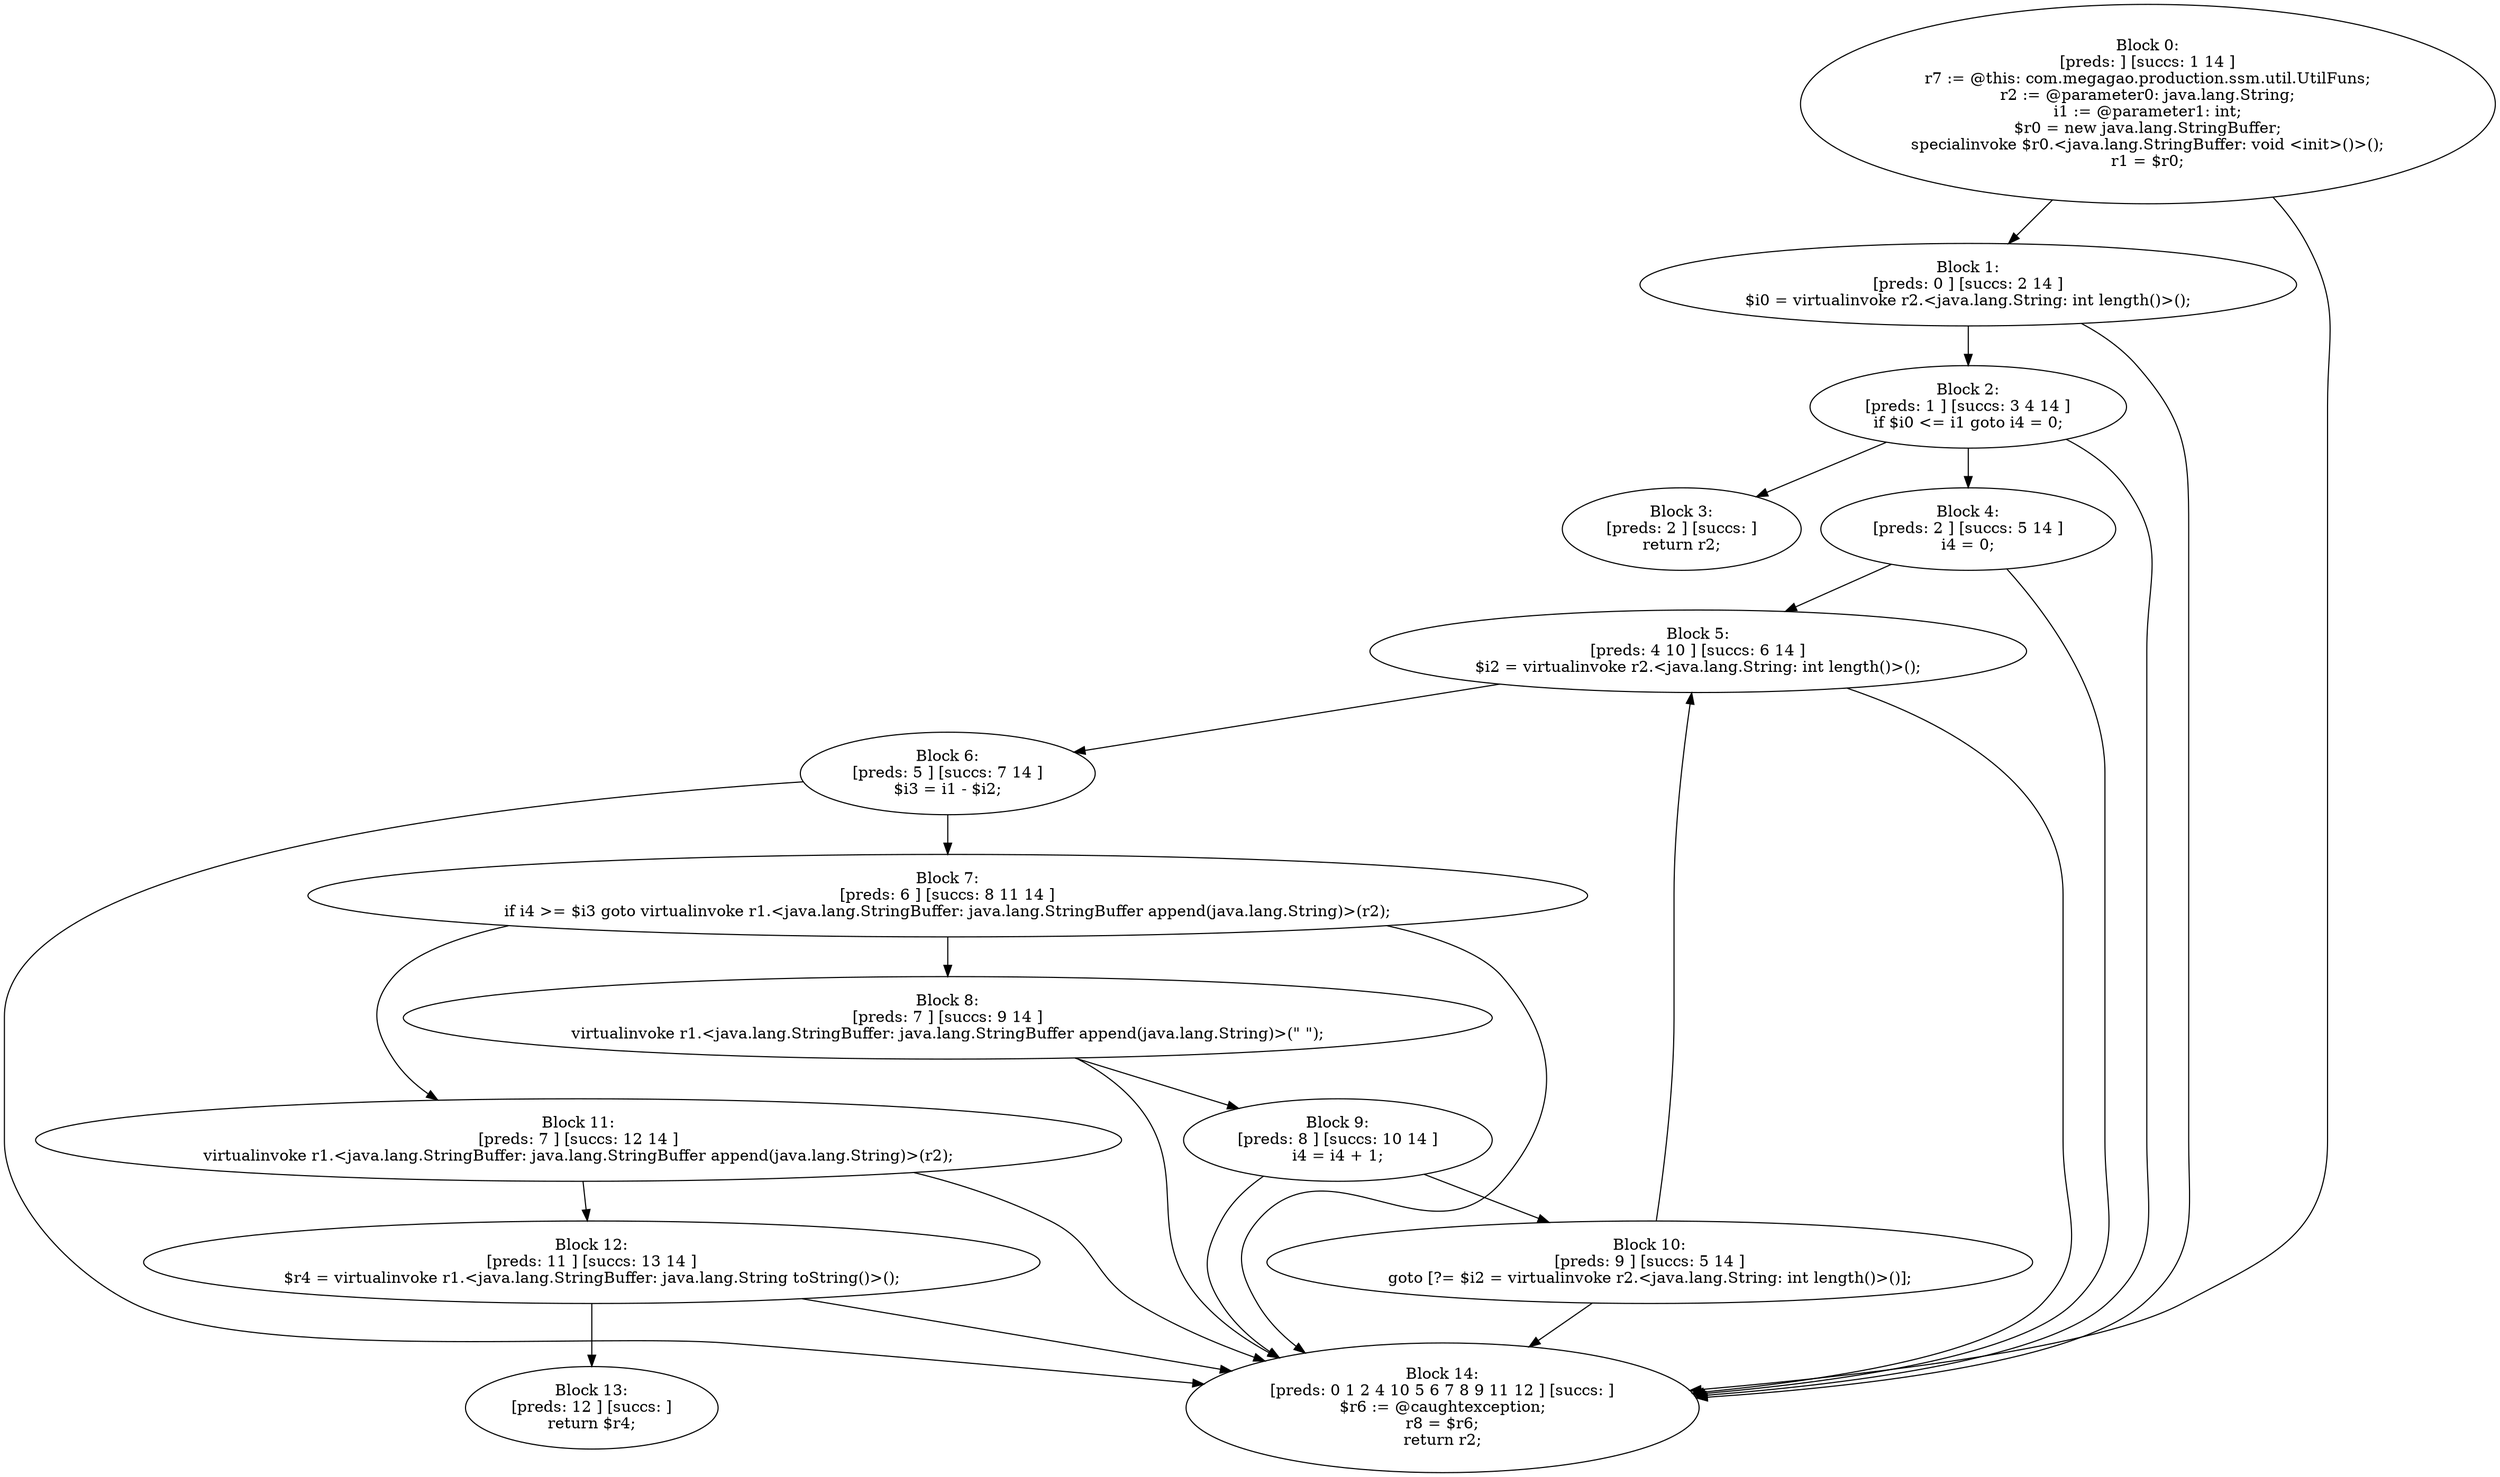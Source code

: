 digraph "unitGraph" {
    "Block 0:
[preds: ] [succs: 1 14 ]
r7 := @this: com.megagao.production.ssm.util.UtilFuns;
r2 := @parameter0: java.lang.String;
i1 := @parameter1: int;
$r0 = new java.lang.StringBuffer;
specialinvoke $r0.<java.lang.StringBuffer: void <init>()>();
r1 = $r0;
"
    "Block 1:
[preds: 0 ] [succs: 2 14 ]
$i0 = virtualinvoke r2.<java.lang.String: int length()>();
"
    "Block 2:
[preds: 1 ] [succs: 3 4 14 ]
if $i0 <= i1 goto i4 = 0;
"
    "Block 3:
[preds: 2 ] [succs: ]
return r2;
"
    "Block 4:
[preds: 2 ] [succs: 5 14 ]
i4 = 0;
"
    "Block 5:
[preds: 4 10 ] [succs: 6 14 ]
$i2 = virtualinvoke r2.<java.lang.String: int length()>();
"
    "Block 6:
[preds: 5 ] [succs: 7 14 ]
$i3 = i1 - $i2;
"
    "Block 7:
[preds: 6 ] [succs: 8 11 14 ]
if i4 >= $i3 goto virtualinvoke r1.<java.lang.StringBuffer: java.lang.StringBuffer append(java.lang.String)>(r2);
"
    "Block 8:
[preds: 7 ] [succs: 9 14 ]
virtualinvoke r1.<java.lang.StringBuffer: java.lang.StringBuffer append(java.lang.String)>(\" \");
"
    "Block 9:
[preds: 8 ] [succs: 10 14 ]
i4 = i4 + 1;
"
    "Block 10:
[preds: 9 ] [succs: 5 14 ]
goto [?= $i2 = virtualinvoke r2.<java.lang.String: int length()>()];
"
    "Block 11:
[preds: 7 ] [succs: 12 14 ]
virtualinvoke r1.<java.lang.StringBuffer: java.lang.StringBuffer append(java.lang.String)>(r2);
"
    "Block 12:
[preds: 11 ] [succs: 13 14 ]
$r4 = virtualinvoke r1.<java.lang.StringBuffer: java.lang.String toString()>();
"
    "Block 13:
[preds: 12 ] [succs: ]
return $r4;
"
    "Block 14:
[preds: 0 1 2 4 10 5 6 7 8 9 11 12 ] [succs: ]
$r6 := @caughtexception;
r8 = $r6;
return r2;
"
    "Block 0:
[preds: ] [succs: 1 14 ]
r7 := @this: com.megagao.production.ssm.util.UtilFuns;
r2 := @parameter0: java.lang.String;
i1 := @parameter1: int;
$r0 = new java.lang.StringBuffer;
specialinvoke $r0.<java.lang.StringBuffer: void <init>()>();
r1 = $r0;
"->"Block 1:
[preds: 0 ] [succs: 2 14 ]
$i0 = virtualinvoke r2.<java.lang.String: int length()>();
";
    "Block 0:
[preds: ] [succs: 1 14 ]
r7 := @this: com.megagao.production.ssm.util.UtilFuns;
r2 := @parameter0: java.lang.String;
i1 := @parameter1: int;
$r0 = new java.lang.StringBuffer;
specialinvoke $r0.<java.lang.StringBuffer: void <init>()>();
r1 = $r0;
"->"Block 14:
[preds: 0 1 2 4 10 5 6 7 8 9 11 12 ] [succs: ]
$r6 := @caughtexception;
r8 = $r6;
return r2;
";
    "Block 1:
[preds: 0 ] [succs: 2 14 ]
$i0 = virtualinvoke r2.<java.lang.String: int length()>();
"->"Block 2:
[preds: 1 ] [succs: 3 4 14 ]
if $i0 <= i1 goto i4 = 0;
";
    "Block 1:
[preds: 0 ] [succs: 2 14 ]
$i0 = virtualinvoke r2.<java.lang.String: int length()>();
"->"Block 14:
[preds: 0 1 2 4 10 5 6 7 8 9 11 12 ] [succs: ]
$r6 := @caughtexception;
r8 = $r6;
return r2;
";
    "Block 2:
[preds: 1 ] [succs: 3 4 14 ]
if $i0 <= i1 goto i4 = 0;
"->"Block 3:
[preds: 2 ] [succs: ]
return r2;
";
    "Block 2:
[preds: 1 ] [succs: 3 4 14 ]
if $i0 <= i1 goto i4 = 0;
"->"Block 4:
[preds: 2 ] [succs: 5 14 ]
i4 = 0;
";
    "Block 2:
[preds: 1 ] [succs: 3 4 14 ]
if $i0 <= i1 goto i4 = 0;
"->"Block 14:
[preds: 0 1 2 4 10 5 6 7 8 9 11 12 ] [succs: ]
$r6 := @caughtexception;
r8 = $r6;
return r2;
";
    "Block 4:
[preds: 2 ] [succs: 5 14 ]
i4 = 0;
"->"Block 5:
[preds: 4 10 ] [succs: 6 14 ]
$i2 = virtualinvoke r2.<java.lang.String: int length()>();
";
    "Block 4:
[preds: 2 ] [succs: 5 14 ]
i4 = 0;
"->"Block 14:
[preds: 0 1 2 4 10 5 6 7 8 9 11 12 ] [succs: ]
$r6 := @caughtexception;
r8 = $r6;
return r2;
";
    "Block 5:
[preds: 4 10 ] [succs: 6 14 ]
$i2 = virtualinvoke r2.<java.lang.String: int length()>();
"->"Block 6:
[preds: 5 ] [succs: 7 14 ]
$i3 = i1 - $i2;
";
    "Block 5:
[preds: 4 10 ] [succs: 6 14 ]
$i2 = virtualinvoke r2.<java.lang.String: int length()>();
"->"Block 14:
[preds: 0 1 2 4 10 5 6 7 8 9 11 12 ] [succs: ]
$r6 := @caughtexception;
r8 = $r6;
return r2;
";
    "Block 6:
[preds: 5 ] [succs: 7 14 ]
$i3 = i1 - $i2;
"->"Block 7:
[preds: 6 ] [succs: 8 11 14 ]
if i4 >= $i3 goto virtualinvoke r1.<java.lang.StringBuffer: java.lang.StringBuffer append(java.lang.String)>(r2);
";
    "Block 6:
[preds: 5 ] [succs: 7 14 ]
$i3 = i1 - $i2;
"->"Block 14:
[preds: 0 1 2 4 10 5 6 7 8 9 11 12 ] [succs: ]
$r6 := @caughtexception;
r8 = $r6;
return r2;
";
    "Block 7:
[preds: 6 ] [succs: 8 11 14 ]
if i4 >= $i3 goto virtualinvoke r1.<java.lang.StringBuffer: java.lang.StringBuffer append(java.lang.String)>(r2);
"->"Block 8:
[preds: 7 ] [succs: 9 14 ]
virtualinvoke r1.<java.lang.StringBuffer: java.lang.StringBuffer append(java.lang.String)>(\" \");
";
    "Block 7:
[preds: 6 ] [succs: 8 11 14 ]
if i4 >= $i3 goto virtualinvoke r1.<java.lang.StringBuffer: java.lang.StringBuffer append(java.lang.String)>(r2);
"->"Block 11:
[preds: 7 ] [succs: 12 14 ]
virtualinvoke r1.<java.lang.StringBuffer: java.lang.StringBuffer append(java.lang.String)>(r2);
";
    "Block 7:
[preds: 6 ] [succs: 8 11 14 ]
if i4 >= $i3 goto virtualinvoke r1.<java.lang.StringBuffer: java.lang.StringBuffer append(java.lang.String)>(r2);
"->"Block 14:
[preds: 0 1 2 4 10 5 6 7 8 9 11 12 ] [succs: ]
$r6 := @caughtexception;
r8 = $r6;
return r2;
";
    "Block 8:
[preds: 7 ] [succs: 9 14 ]
virtualinvoke r1.<java.lang.StringBuffer: java.lang.StringBuffer append(java.lang.String)>(\" \");
"->"Block 9:
[preds: 8 ] [succs: 10 14 ]
i4 = i4 + 1;
";
    "Block 8:
[preds: 7 ] [succs: 9 14 ]
virtualinvoke r1.<java.lang.StringBuffer: java.lang.StringBuffer append(java.lang.String)>(\" \");
"->"Block 14:
[preds: 0 1 2 4 10 5 6 7 8 9 11 12 ] [succs: ]
$r6 := @caughtexception;
r8 = $r6;
return r2;
";
    "Block 9:
[preds: 8 ] [succs: 10 14 ]
i4 = i4 + 1;
"->"Block 10:
[preds: 9 ] [succs: 5 14 ]
goto [?= $i2 = virtualinvoke r2.<java.lang.String: int length()>()];
";
    "Block 9:
[preds: 8 ] [succs: 10 14 ]
i4 = i4 + 1;
"->"Block 14:
[preds: 0 1 2 4 10 5 6 7 8 9 11 12 ] [succs: ]
$r6 := @caughtexception;
r8 = $r6;
return r2;
";
    "Block 10:
[preds: 9 ] [succs: 5 14 ]
goto [?= $i2 = virtualinvoke r2.<java.lang.String: int length()>()];
"->"Block 5:
[preds: 4 10 ] [succs: 6 14 ]
$i2 = virtualinvoke r2.<java.lang.String: int length()>();
";
    "Block 10:
[preds: 9 ] [succs: 5 14 ]
goto [?= $i2 = virtualinvoke r2.<java.lang.String: int length()>()];
"->"Block 14:
[preds: 0 1 2 4 10 5 6 7 8 9 11 12 ] [succs: ]
$r6 := @caughtexception;
r8 = $r6;
return r2;
";
    "Block 11:
[preds: 7 ] [succs: 12 14 ]
virtualinvoke r1.<java.lang.StringBuffer: java.lang.StringBuffer append(java.lang.String)>(r2);
"->"Block 12:
[preds: 11 ] [succs: 13 14 ]
$r4 = virtualinvoke r1.<java.lang.StringBuffer: java.lang.String toString()>();
";
    "Block 11:
[preds: 7 ] [succs: 12 14 ]
virtualinvoke r1.<java.lang.StringBuffer: java.lang.StringBuffer append(java.lang.String)>(r2);
"->"Block 14:
[preds: 0 1 2 4 10 5 6 7 8 9 11 12 ] [succs: ]
$r6 := @caughtexception;
r8 = $r6;
return r2;
";
    "Block 12:
[preds: 11 ] [succs: 13 14 ]
$r4 = virtualinvoke r1.<java.lang.StringBuffer: java.lang.String toString()>();
"->"Block 13:
[preds: 12 ] [succs: ]
return $r4;
";
    "Block 12:
[preds: 11 ] [succs: 13 14 ]
$r4 = virtualinvoke r1.<java.lang.StringBuffer: java.lang.String toString()>();
"->"Block 14:
[preds: 0 1 2 4 10 5 6 7 8 9 11 12 ] [succs: ]
$r6 := @caughtexception;
r8 = $r6;
return r2;
";
}
